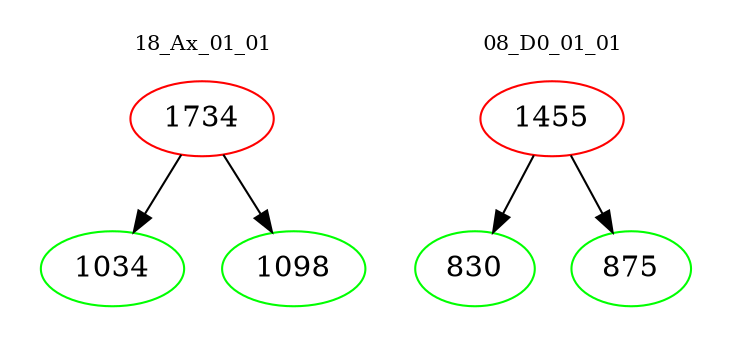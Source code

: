 digraph{
subgraph cluster_0 {
color = white
label = "18_Ax_01_01";
fontsize=10;
T0_1734 [label="1734", color="red"]
T0_1734 -> T0_1034 [color="black"]
T0_1034 [label="1034", color="green"]
T0_1734 -> T0_1098 [color="black"]
T0_1098 [label="1098", color="green"]
}
subgraph cluster_1 {
color = white
label = "08_D0_01_01";
fontsize=10;
T1_1455 [label="1455", color="red"]
T1_1455 -> T1_830 [color="black"]
T1_830 [label="830", color="green"]
T1_1455 -> T1_875 [color="black"]
T1_875 [label="875", color="green"]
}
}
